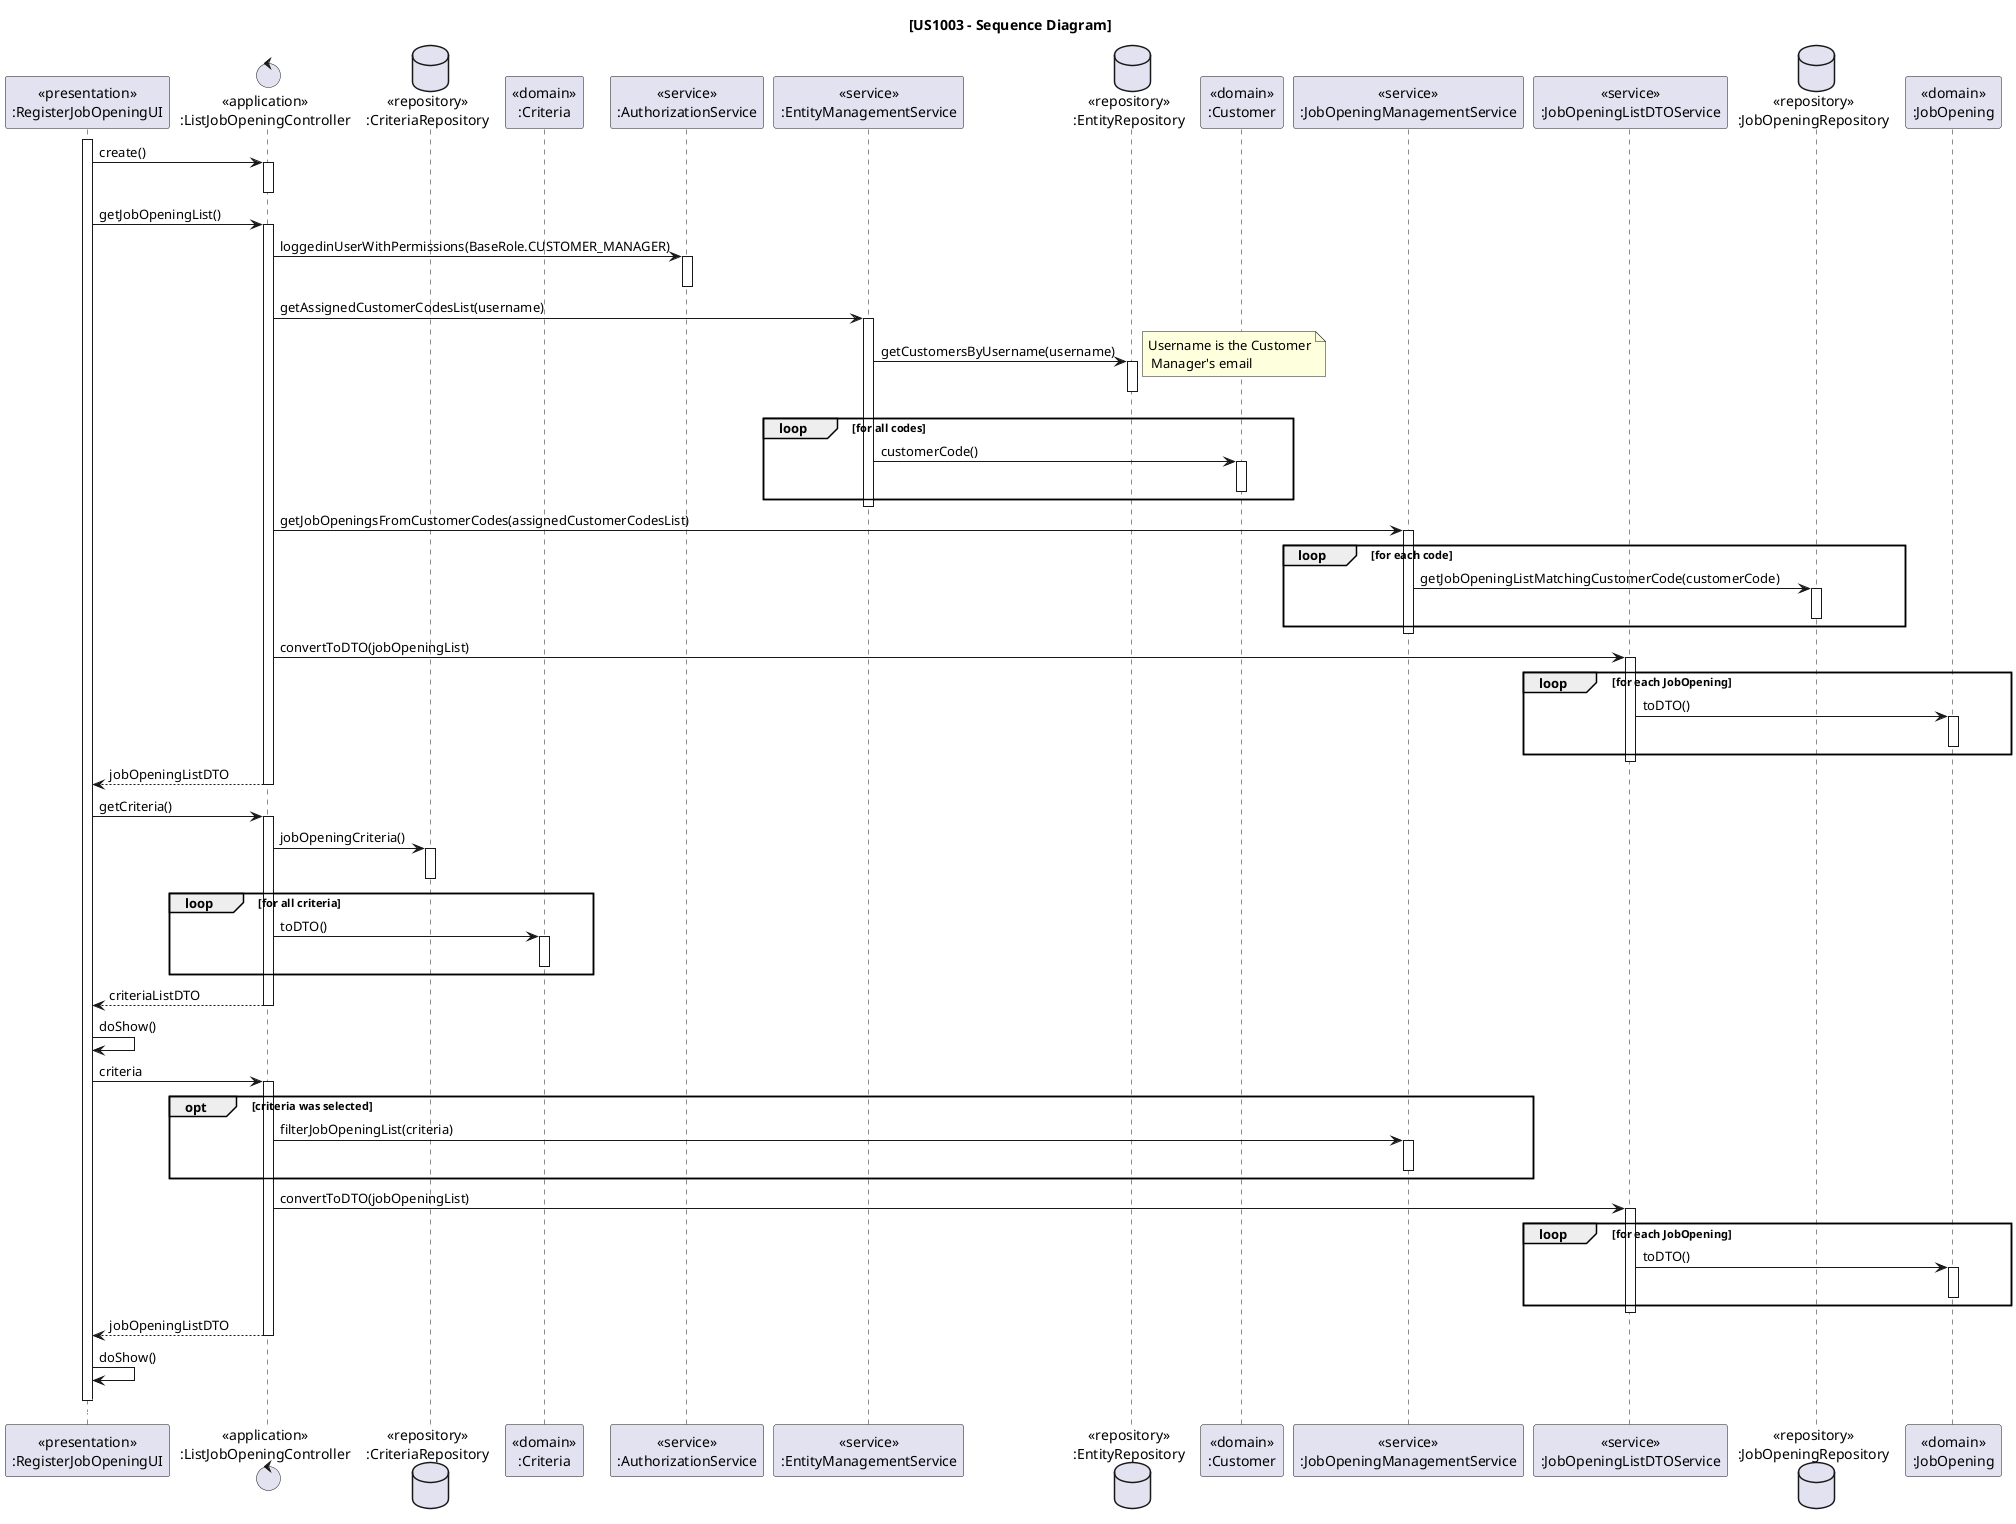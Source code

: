@startuml US1003_SD

title [US1003 - Sequence Diagram]

participant "<<presentation>>\n:RegisterJobOpeningUI" as UI
control "<<application>>\n:ListJobOpeningController" as CTRL
database "<<repository>>\n:CriteriaRepository" as CriteriaRepository
participant "<<domain>>\n:Criteria" as Criteria
participant "<<service>>\n:AuthorizationService" as AuthSvc
participant "<<service>>\n:EntityManagementService" as EntityManagement
database "<<repository>>\n:EntityRepository" as EntityRepository
participant "<<domain>>\n:Customer" as Customer
participant "<<service>>\n:JobOpeningManagementService" as JobManagement
participant "<<service>>\n:JobOpeningListDTOService" as JobOpeningListDTO
database "<<repository>>\n:JobOpeningRepository" as JobOpeningRepository
participant "<<domain>>\n:JobOpening" as JobOpening

activate UI

UI -> CTRL : create()

activate CTRL
deactivate CTRL

UI -> CTRL : getJobOpeningList()
activate CTRL

    CTRL -> AuthSvc : loggedinUserWithPermissions(BaseRole.CUSTOMER_MANAGER)
    activate AuthSvc
    deactivate AuthSvc

    CTRL -> EntityManagement : getAssignedCustomerCodesList(username)
    activate EntityManagement

        EntityManagement -> EntityRepository : getCustomersByUsername(username)
        note right: Username is the Customer\n Manager's email
        activate EntityRepository
        deactivate EntityRepository

        loop for all codes
            EntityManagement -> Customer : customerCode()
            activate Customer
            deactivate Customer
        end loop

    deactivate EntityManagement

    CTRL -> JobManagement : getJobOpeningsFromCustomerCodes(assignedCustomerCodesList)
    activate JobManagement
        loop for each code
        JobManagement -> JobOpeningRepository : getJobOpeningListMatchingCustomerCode(customerCode)
        activate JobOpeningRepository
        deactivate JobOpeningRepository
        end loop
    deactivate JobManagement

CTRL -> JobOpeningListDTO : convertToDTO(jobOpeningList)
activate JobOpeningListDTO

    loop for each JobOpening
        JobOpeningListDTO -> JobOpening : toDTO()
        activate JobOpening
        deactivate JobOpening
    end loop
deactivate JobOpeningListDTO

CTRL --> UI : jobOpeningListDTO
deactivate CTRL

UI -> CTRL : getCriteria()
activate CTRL


    CTRL -> CriteriaRepository : jobOpeningCriteria()
    activate CriteriaRepository
    deactivate CriteriaRepository

    loop for all criteria

        CTRL -> Criteria : toDTO()
        activate Criteria
        deactivate Criteria

    end loop

    CTRL --> UI : criteriaListDTO
    deactivate CTRL

UI -> UI : doShow()

UI -> CTRL : criteria
activate CTRL

    opt criteria was selected
        CTRL -> JobManagement : filterJobOpeningList(criteria)
        activate JobManagement
        deactivate JobManagement
    end opt


CTRL -> JobOpeningListDTO : convertToDTO(jobOpeningList)
activate JobOpeningListDTO

    loop for each JobOpening
        JobOpeningListDTO -> JobOpening : toDTO()
        activate JobOpening
        deactivate JobOpening
    end loop
deactivate JobOpeningListDTO

CTRL --> UI : jobOpeningListDTO
deactivate CTRL


UI -> UI : doShow()
UI -[#white]-> UI

deactivate UI

@enduml
